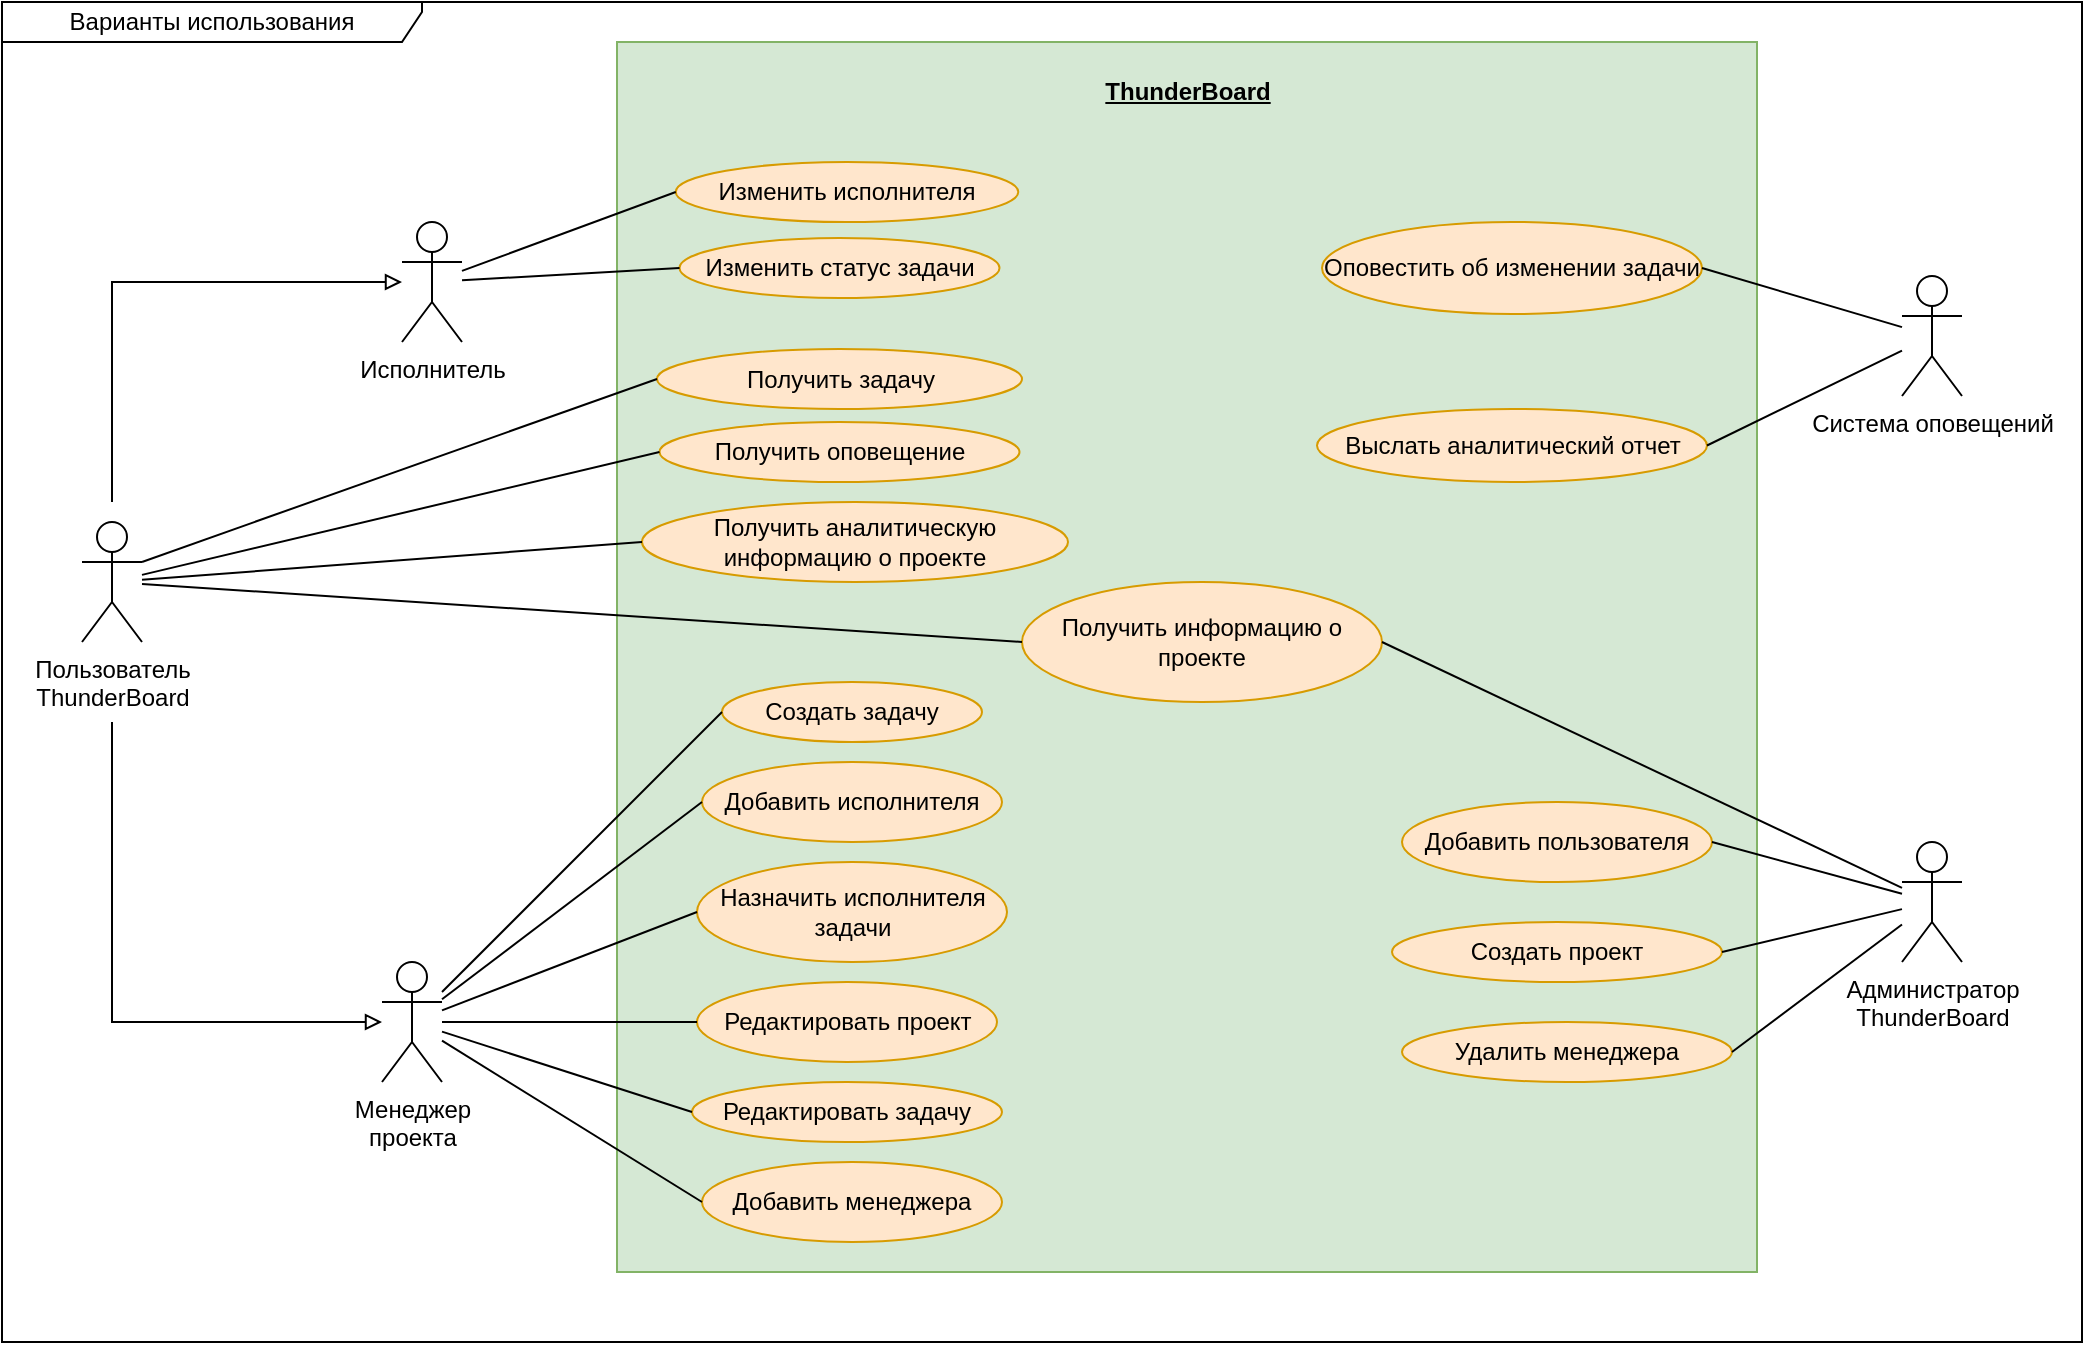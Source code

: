 <mxfile version="21.7.5" type="device">
  <diagram name="Страница — 1" id="0Fe31fzupErIYnQnvtf8">
    <mxGraphModel dx="1206" dy="809" grid="1" gridSize="10" guides="1" tooltips="1" connect="1" arrows="1" fold="1" page="1" pageScale="1" pageWidth="1169" pageHeight="827" math="0" shadow="0">
      <root>
        <mxCell id="0" />
        <mxCell id="1" parent="0" />
        <mxCell id="GLMFBdCi1oCmCL03dTun-25" value="" style="html=1;dropTarget=0;whiteSpace=wrap;fillColor=#d5e8d4;strokeColor=#82b366;" parent="1" vertex="1">
          <mxGeometry x="317.5" y="200" width="570" height="615" as="geometry" />
        </mxCell>
        <mxCell id="GLMFBdCi1oCmCL03dTun-1" value="&lt;div&gt;Пользователь&lt;/div&gt;&lt;div&gt;ThunderBoard&lt;/div&gt;" style="shape=umlActor;verticalLabelPosition=bottom;verticalAlign=top;html=1;outlineConnect=0;" parent="1" vertex="1">
          <mxGeometry x="50" y="440" width="30" height="60" as="geometry" />
        </mxCell>
        <mxCell id="GLMFBdCi1oCmCL03dTun-4" value="Исполнитель" style="shape=umlActor;verticalLabelPosition=bottom;verticalAlign=top;html=1;outlineConnect=0;" parent="1" vertex="1">
          <mxGeometry x="210" y="290" width="30" height="60" as="geometry" />
        </mxCell>
        <mxCell id="GLMFBdCi1oCmCL03dTun-5" value="&lt;div&gt;Менеджер&lt;/div&gt;&lt;div&gt;проекта&lt;/div&gt;" style="shape=umlActor;verticalLabelPosition=bottom;verticalAlign=top;html=1;outlineConnect=0;" parent="1" vertex="1">
          <mxGeometry x="200" y="660" width="30" height="60" as="geometry" />
        </mxCell>
        <mxCell id="GLMFBdCi1oCmCL03dTun-8" value="" style="endArrow=block;html=1;rounded=0;endFill=0;" parent="1" target="GLMFBdCi1oCmCL03dTun-5" edge="1">
          <mxGeometry width="50" height="50" relative="1" as="geometry">
            <mxPoint x="65" y="540" as="sourcePoint" />
            <mxPoint x="270" y="613" as="targetPoint" />
            <Array as="points">
              <mxPoint x="65" y="690" />
            </Array>
          </mxGeometry>
        </mxCell>
        <mxCell id="GLMFBdCi1oCmCL03dTun-9" value="" style="endArrow=block;html=1;rounded=0;endFill=0;" parent="1" target="GLMFBdCi1oCmCL03dTun-4" edge="1">
          <mxGeometry width="50" height="50" relative="1" as="geometry">
            <mxPoint x="65" y="430" as="sourcePoint" />
            <mxPoint x="280" y="563" as="targetPoint" />
            <Array as="points">
              <mxPoint x="65" y="320" />
            </Array>
          </mxGeometry>
        </mxCell>
        <mxCell id="GLMFBdCi1oCmCL03dTun-11" value="Создать задачу" style="ellipse;whiteSpace=wrap;html=1;fillColor=#ffe6cc;strokeColor=#d79b00;" parent="1" vertex="1">
          <mxGeometry x="370" y="520" width="130" height="30" as="geometry" />
        </mxCell>
        <mxCell id="GLMFBdCi1oCmCL03dTun-13" value="&lt;div&gt;Получить информацию о проекте&lt;/div&gt;" style="ellipse;whiteSpace=wrap;html=1;fillColor=#ffe6cc;strokeColor=#d79b00;" parent="1" vertex="1">
          <mxGeometry x="520" y="470" width="180" height="60" as="geometry" />
        </mxCell>
        <mxCell id="GLMFBdCi1oCmCL03dTun-16" value="" style="endArrow=none;html=1;rounded=0;entryX=0;entryY=0.5;entryDx=0;entryDy=0;" parent="1" source="GLMFBdCi1oCmCL03dTun-5" target="GLMFBdCi1oCmCL03dTun-11" edge="1">
          <mxGeometry width="50" height="50" relative="1" as="geometry">
            <mxPoint x="280" y="590" as="sourcePoint" />
            <mxPoint x="520" y="410" as="targetPoint" />
          </mxGeometry>
        </mxCell>
        <mxCell id="GLMFBdCi1oCmCL03dTun-18" value="" style="endArrow=none;html=1;rounded=0;entryX=0;entryY=0.5;entryDx=0;entryDy=0;" parent="1" source="GLMFBdCi1oCmCL03dTun-1" target="GLMFBdCi1oCmCL03dTun-13" edge="1">
          <mxGeometry width="50" height="50" relative="1" as="geometry">
            <mxPoint x="470" y="460" as="sourcePoint" />
            <mxPoint x="520" y="410" as="targetPoint" />
          </mxGeometry>
        </mxCell>
        <mxCell id="GLMFBdCi1oCmCL03dTun-19" value="Получить оповещение" style="ellipse;whiteSpace=wrap;html=1;fillColor=#ffe6cc;strokeColor=#d79b00;" parent="1" vertex="1">
          <mxGeometry x="338.75" y="390" width="180" height="30" as="geometry" />
        </mxCell>
        <mxCell id="GLMFBdCi1oCmCL03dTun-20" value="" style="endArrow=none;html=1;rounded=0;entryX=0;entryY=0.5;entryDx=0;entryDy=0;" parent="1" source="GLMFBdCi1oCmCL03dTun-1" target="GLMFBdCi1oCmCL03dTun-19" edge="1">
          <mxGeometry width="50" height="50" relative="1" as="geometry">
            <mxPoint x="470" y="470" as="sourcePoint" />
            <mxPoint x="520" y="420" as="targetPoint" />
          </mxGeometry>
        </mxCell>
        <mxCell id="GLMFBdCi1oCmCL03dTun-21" value="Редактировать задачу" style="ellipse;whiteSpace=wrap;html=1;fillColor=#ffe6cc;strokeColor=#d79b00;" parent="1" vertex="1">
          <mxGeometry x="355" y="720" width="155" height="30" as="geometry" />
        </mxCell>
        <mxCell id="GLMFBdCi1oCmCL03dTun-22" value="" style="endArrow=none;html=1;rounded=0;entryX=0;entryY=0.5;entryDx=0;entryDy=0;" parent="1" source="GLMFBdCi1oCmCL03dTun-5" target="GLMFBdCi1oCmCL03dTun-21" edge="1">
          <mxGeometry width="50" height="50" relative="1" as="geometry">
            <mxPoint x="160" y="430" as="sourcePoint" />
            <mxPoint x="520" y="420" as="targetPoint" />
          </mxGeometry>
        </mxCell>
        <mxCell id="GLMFBdCi1oCmCL03dTun-23" value="Варианты использования" style="shape=umlFrame;whiteSpace=wrap;html=1;pointerEvents=0;width=210;height=20;" parent="1" vertex="1">
          <mxGeometry x="10" y="180" width="1040" height="670" as="geometry" />
        </mxCell>
        <mxCell id="GLMFBdCi1oCmCL03dTun-27" value="Добавить исполнителя" style="ellipse;whiteSpace=wrap;html=1;fillColor=#ffe6cc;strokeColor=#d79b00;" parent="1" vertex="1">
          <mxGeometry x="360" y="560" width="150" height="40" as="geometry" />
        </mxCell>
        <mxCell id="GLMFBdCi1oCmCL03dTun-28" value="" style="endArrow=none;html=1;rounded=0;entryX=0;entryY=0.5;entryDx=0;entryDy=0;" parent="1" source="GLMFBdCi1oCmCL03dTun-5" target="GLMFBdCi1oCmCL03dTun-27" edge="1">
          <mxGeometry width="50" height="50" relative="1" as="geometry">
            <mxPoint x="470" y="490" as="sourcePoint" />
            <mxPoint x="520" y="440" as="targetPoint" />
          </mxGeometry>
        </mxCell>
        <mxCell id="GLMFBdCi1oCmCL03dTun-29" value="Добавить пользователя" style="ellipse;whiteSpace=wrap;html=1;fillColor=#ffe6cc;strokeColor=#d79b00;" parent="1" vertex="1">
          <mxGeometry x="710" y="580" width="155" height="40" as="geometry" />
        </mxCell>
        <mxCell id="GLMFBdCi1oCmCL03dTun-30" value="" style="endArrow=none;html=1;rounded=0;exitX=1;exitY=0.5;exitDx=0;exitDy=0;" parent="1" source="GLMFBdCi1oCmCL03dTun-29" target="GLMFBdCi1oCmCL03dTun-49" edge="1">
          <mxGeometry width="50" height="50" relative="1" as="geometry">
            <mxPoint x="470" y="490" as="sourcePoint" />
            <mxPoint x="520" y="440" as="targetPoint" />
          </mxGeometry>
        </mxCell>
        <mxCell id="GLMFBdCi1oCmCL03dTun-31" value="Создать проект" style="ellipse;whiteSpace=wrap;html=1;fillColor=#ffe6cc;strokeColor=#d79b00;" parent="1" vertex="1">
          <mxGeometry x="705" y="640" width="165" height="30" as="geometry" />
        </mxCell>
        <mxCell id="GLMFBdCi1oCmCL03dTun-32" value="" style="endArrow=none;html=1;rounded=0;entryX=1;entryY=0.5;entryDx=0;entryDy=0;" parent="1" source="GLMFBdCi1oCmCL03dTun-49" target="GLMFBdCi1oCmCL03dTun-31" edge="1">
          <mxGeometry width="50" height="50" relative="1" as="geometry">
            <mxPoint x="470" y="490" as="sourcePoint" />
            <mxPoint x="520" y="440" as="targetPoint" />
          </mxGeometry>
        </mxCell>
        <mxCell id="GLMFBdCi1oCmCL03dTun-33" value="Получить задачу" style="ellipse;whiteSpace=wrap;html=1;fillColor=#ffe6cc;strokeColor=#d79b00;" parent="1" vertex="1">
          <mxGeometry x="337.5" y="353.5" width="182.5" height="30" as="geometry" />
        </mxCell>
        <mxCell id="GLMFBdCi1oCmCL03dTun-34" value="" style="endArrow=none;html=1;rounded=0;entryX=0;entryY=0.5;entryDx=0;entryDy=0;exitX=1;exitY=0.333;exitDx=0;exitDy=0;exitPerimeter=0;" parent="1" source="GLMFBdCi1oCmCL03dTun-1" target="GLMFBdCi1oCmCL03dTun-33" edge="1">
          <mxGeometry width="50" height="50" relative="1" as="geometry">
            <mxPoint x="470" y="490" as="sourcePoint" />
            <mxPoint x="520" y="440" as="targetPoint" />
          </mxGeometry>
        </mxCell>
        <mxCell id="GLMFBdCi1oCmCL03dTun-35" value="Система оповещений" style="shape=umlActor;verticalLabelPosition=bottom;verticalAlign=top;html=1;outlineConnect=0;" parent="1" vertex="1">
          <mxGeometry x="960" y="317" width="30" height="60" as="geometry" />
        </mxCell>
        <mxCell id="GLMFBdCi1oCmCL03dTun-40" value="Оповестить об изменении задачи" style="ellipse;whiteSpace=wrap;html=1;fillColor=#ffe6cc;strokeColor=#d79b00;" parent="1" vertex="1">
          <mxGeometry x="670" y="290" width="190" height="46" as="geometry" />
        </mxCell>
        <mxCell id="GLMFBdCi1oCmCL03dTun-43" value="&lt;div&gt;Изменить статус задачи&lt;/div&gt;" style="ellipse;whiteSpace=wrap;html=1;fillColor=#ffe6cc;strokeColor=#d79b00;" parent="1" vertex="1">
          <mxGeometry x="348.75" y="298" width="160" height="30" as="geometry" />
        </mxCell>
        <mxCell id="GLMFBdCi1oCmCL03dTun-44" value="" style="endArrow=none;html=1;rounded=0;entryX=0;entryY=0.5;entryDx=0;entryDy=0;" parent="1" source="GLMFBdCi1oCmCL03dTun-4" target="GLMFBdCi1oCmCL03dTun-43" edge="1">
          <mxGeometry width="50" height="50" relative="1" as="geometry">
            <mxPoint x="600" y="480" as="sourcePoint" />
            <mxPoint x="650" y="430" as="targetPoint" />
          </mxGeometry>
        </mxCell>
        <mxCell id="GLMFBdCi1oCmCL03dTun-48" value="&lt;u&gt;&lt;b&gt;ThunderBoard&lt;br&gt;&lt;/b&gt;&lt;/u&gt;" style="text;html=1;strokeColor=none;fillColor=none;align=center;verticalAlign=middle;whiteSpace=wrap;rounded=0;" parent="1" vertex="1">
          <mxGeometry x="572.5" y="210" width="60" height="30" as="geometry" />
        </mxCell>
        <mxCell id="GLMFBdCi1oCmCL03dTun-49" value="&lt;div&gt;Администратор&lt;/div&gt;&lt;div&gt;ThunderBoard&lt;/div&gt;" style="shape=umlActor;verticalLabelPosition=bottom;verticalAlign=top;html=1;outlineConnect=0;" parent="1" vertex="1">
          <mxGeometry x="960" y="600" width="30" height="60" as="geometry" />
        </mxCell>
        <mxCell id="GLMFBdCi1oCmCL03dTun-52" value="Добавить менеджера" style="ellipse;whiteSpace=wrap;html=1;fillColor=#ffe6cc;strokeColor=#d79b00;" parent="1" vertex="1">
          <mxGeometry x="360" y="760" width="150" height="40" as="geometry" />
        </mxCell>
        <mxCell id="GLMFBdCi1oCmCL03dTun-53" value="" style="endArrow=none;html=1;rounded=0;exitX=0;exitY=0.5;exitDx=0;exitDy=0;" parent="1" source="GLMFBdCi1oCmCL03dTun-52" target="GLMFBdCi1oCmCL03dTun-5" edge="1">
          <mxGeometry width="50" height="50" relative="1" as="geometry">
            <mxPoint x="540" y="520" as="sourcePoint" />
            <mxPoint x="590" y="470" as="targetPoint" />
          </mxGeometry>
        </mxCell>
        <mxCell id="GLMFBdCi1oCmCL03dTun-54" value="Назначить исполнителя задачи" style="ellipse;whiteSpace=wrap;html=1;fillColor=#ffe6cc;strokeColor=#d79b00;" parent="1" vertex="1">
          <mxGeometry x="357.5" y="610" width="155" height="50" as="geometry" />
        </mxCell>
        <mxCell id="GLMFBdCi1oCmCL03dTun-55" value="" style="endArrow=none;html=1;rounded=0;entryX=0;entryY=0.5;entryDx=0;entryDy=0;" parent="1" source="GLMFBdCi1oCmCL03dTun-5" target="GLMFBdCi1oCmCL03dTun-54" edge="1">
          <mxGeometry width="50" height="50" relative="1" as="geometry">
            <mxPoint x="540" y="570" as="sourcePoint" />
            <mxPoint x="590" y="520" as="targetPoint" />
          </mxGeometry>
        </mxCell>
        <mxCell id="GLMFBdCi1oCmCL03dTun-57" value="Удалить менеджера" style="ellipse;whiteSpace=wrap;html=1;fillColor=#ffe6cc;strokeColor=#d79b00;" parent="1" vertex="1">
          <mxGeometry x="710" y="690" width="165" height="30" as="geometry" />
        </mxCell>
        <mxCell id="GLMFBdCi1oCmCL03dTun-58" value="" style="endArrow=none;html=1;rounded=0;exitX=1;exitY=0.5;exitDx=0;exitDy=0;" parent="1" source="GLMFBdCi1oCmCL03dTun-57" target="GLMFBdCi1oCmCL03dTun-49" edge="1">
          <mxGeometry width="50" height="50" relative="1" as="geometry">
            <mxPoint x="540" y="570" as="sourcePoint" />
            <mxPoint x="590" y="520" as="targetPoint" />
          </mxGeometry>
        </mxCell>
        <mxCell id="GLMFBdCi1oCmCL03dTun-60" value="Редактировать проект" style="ellipse;whiteSpace=wrap;html=1;fillColor=#ffe6cc;strokeColor=#d79b00;" parent="1" vertex="1">
          <mxGeometry x="357.5" y="670" width="150" height="40" as="geometry" />
        </mxCell>
        <mxCell id="GLMFBdCi1oCmCL03dTun-61" value="" style="endArrow=none;html=1;rounded=0;entryX=0;entryY=0.5;entryDx=0;entryDy=0;" parent="1" source="GLMFBdCi1oCmCL03dTun-5" target="GLMFBdCi1oCmCL03dTun-60" edge="1">
          <mxGeometry width="50" height="50" relative="1" as="geometry">
            <mxPoint x="540" y="570" as="sourcePoint" />
            <mxPoint x="590" y="520" as="targetPoint" />
          </mxGeometry>
        </mxCell>
        <mxCell id="GLMFBdCi1oCmCL03dTun-62" value="" style="endArrow=none;html=1;rounded=0;exitX=1;exitY=0.5;exitDx=0;exitDy=0;" parent="1" source="GLMFBdCi1oCmCL03dTun-40" target="GLMFBdCi1oCmCL03dTun-35" edge="1">
          <mxGeometry width="50" height="50" relative="1" as="geometry">
            <mxPoint x="800" y="390" as="sourcePoint" />
            <mxPoint x="850" y="340" as="targetPoint" />
          </mxGeometry>
        </mxCell>
        <mxCell id="GLMFBdCi1oCmCL03dTun-64" value="" style="endArrow=none;html=1;rounded=0;exitX=1;exitY=0.5;exitDx=0;exitDy=0;" parent="1" source="GLMFBdCi1oCmCL03dTun-13" target="GLMFBdCi1oCmCL03dTun-49" edge="1">
          <mxGeometry width="50" height="50" relative="1" as="geometry">
            <mxPoint x="540" y="620" as="sourcePoint" />
            <mxPoint x="590" y="570" as="targetPoint" />
          </mxGeometry>
        </mxCell>
        <mxCell id="GLMFBdCi1oCmCL03dTun-67" value="Выслать аналитический отчет" style="ellipse;whiteSpace=wrap;html=1;fillColor=#ffe6cc;strokeColor=#d79b00;" parent="1" vertex="1">
          <mxGeometry x="667.5" y="383.5" width="195" height="36.5" as="geometry" />
        </mxCell>
        <mxCell id="GLMFBdCi1oCmCL03dTun-68" value="" style="endArrow=none;html=1;rounded=0;entryX=1;entryY=0.5;entryDx=0;entryDy=0;" parent="1" source="GLMFBdCi1oCmCL03dTun-35" target="GLMFBdCi1oCmCL03dTun-67" edge="1">
          <mxGeometry width="50" height="50" relative="1" as="geometry">
            <mxPoint x="540" y="530" as="sourcePoint" />
            <mxPoint x="590" y="480" as="targetPoint" />
          </mxGeometry>
        </mxCell>
        <mxCell id="GLMFBdCi1oCmCL03dTun-71" value="Получить аналитическую информацию о проекте" style="ellipse;whiteSpace=wrap;html=1;fillColor=#ffe6cc;strokeColor=#d79b00;" parent="1" vertex="1">
          <mxGeometry x="330" y="430" width="213" height="40" as="geometry" />
        </mxCell>
        <mxCell id="GLMFBdCi1oCmCL03dTun-72" value="" style="endArrow=none;html=1;rounded=0;entryX=0;entryY=0.5;entryDx=0;entryDy=0;" parent="1" source="GLMFBdCi1oCmCL03dTun-1" target="GLMFBdCi1oCmCL03dTun-71" edge="1">
          <mxGeometry width="50" height="50" relative="1" as="geometry">
            <mxPoint x="540" y="500" as="sourcePoint" />
            <mxPoint x="590" y="450" as="targetPoint" />
          </mxGeometry>
        </mxCell>
        <mxCell id="GLMFBdCi1oCmCL03dTun-73" value="Изменить исполнителя" style="ellipse;whiteSpace=wrap;html=1;fillColor=#ffe6cc;strokeColor=#d79b00;" parent="1" vertex="1">
          <mxGeometry x="346.88" y="260" width="171.25" height="30" as="geometry" />
        </mxCell>
        <mxCell id="GLMFBdCi1oCmCL03dTun-74" value="" style="endArrow=none;html=1;rounded=0;entryX=0;entryY=0.5;entryDx=0;entryDy=0;" parent="1" source="GLMFBdCi1oCmCL03dTun-4" target="GLMFBdCi1oCmCL03dTun-73" edge="1">
          <mxGeometry width="50" height="50" relative="1" as="geometry">
            <mxPoint x="540" y="520" as="sourcePoint" />
            <mxPoint x="590" y="470" as="targetPoint" />
          </mxGeometry>
        </mxCell>
      </root>
    </mxGraphModel>
  </diagram>
</mxfile>
